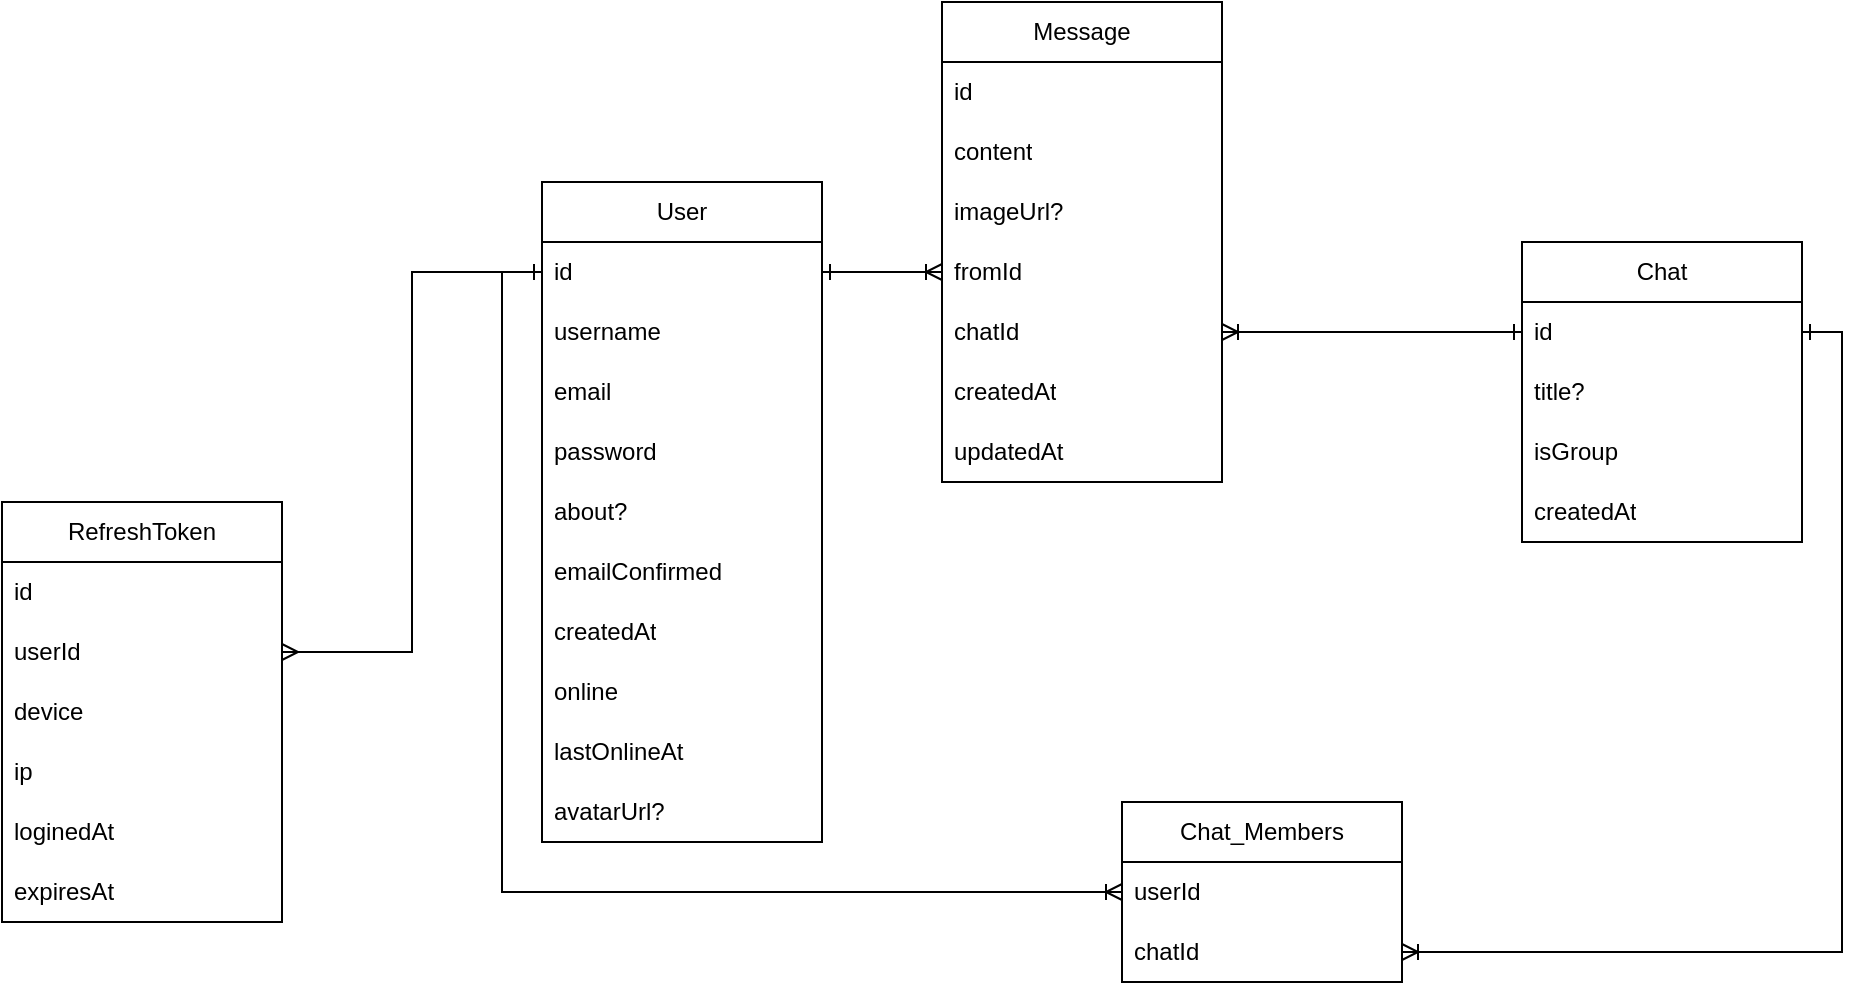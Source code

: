 <mxfile version="24.7.17">
  <diagram name="Page-1" id="xPkQgLgqwgK3NLQ5o07g">
    <mxGraphModel dx="2459" dy="1195" grid="1" gridSize="10" guides="1" tooltips="1" connect="1" arrows="1" fold="1" page="1" pageScale="1" pageWidth="827" pageHeight="1169" math="0" shadow="0">
      <root>
        <mxCell id="0" />
        <mxCell id="1" parent="0" />
        <mxCell id="JemjTFqljZt_PgJgaj7n-1" value="User" style="swimlane;fontStyle=0;childLayout=stackLayout;horizontal=1;startSize=30;horizontalStack=0;resizeParent=1;resizeParentMax=0;resizeLast=0;collapsible=1;marginBottom=0;whiteSpace=wrap;html=1;" parent="1" vertex="1">
          <mxGeometry x="20" y="180" width="140" height="330" as="geometry" />
        </mxCell>
        <mxCell id="JemjTFqljZt_PgJgaj7n-2" value="id" style="text;strokeColor=none;fillColor=none;align=left;verticalAlign=middle;spacingLeft=4;spacingRight=4;overflow=hidden;points=[[0,0.5],[1,0.5]];portConstraint=eastwest;rotatable=0;whiteSpace=wrap;html=1;" parent="JemjTFqljZt_PgJgaj7n-1" vertex="1">
          <mxGeometry y="30" width="140" height="30" as="geometry" />
        </mxCell>
        <mxCell id="JemjTFqljZt_PgJgaj7n-3" value="username" style="text;strokeColor=none;fillColor=none;align=left;verticalAlign=middle;spacingLeft=4;spacingRight=4;overflow=hidden;points=[[0,0.5],[1,0.5]];portConstraint=eastwest;rotatable=0;whiteSpace=wrap;html=1;" parent="JemjTFqljZt_PgJgaj7n-1" vertex="1">
          <mxGeometry y="60" width="140" height="30" as="geometry" />
        </mxCell>
        <mxCell id="JemjTFqljZt_PgJgaj7n-4" value="email" style="text;strokeColor=none;fillColor=none;align=left;verticalAlign=middle;spacingLeft=4;spacingRight=4;overflow=hidden;points=[[0,0.5],[1,0.5]];portConstraint=eastwest;rotatable=0;whiteSpace=wrap;html=1;" parent="JemjTFqljZt_PgJgaj7n-1" vertex="1">
          <mxGeometry y="90" width="140" height="30" as="geometry" />
        </mxCell>
        <mxCell id="JemjTFqljZt_PgJgaj7n-13" value="password" style="text;strokeColor=none;fillColor=none;align=left;verticalAlign=middle;spacingLeft=4;spacingRight=4;overflow=hidden;points=[[0,0.5],[1,0.5]];portConstraint=eastwest;rotatable=0;whiteSpace=wrap;html=1;" parent="JemjTFqljZt_PgJgaj7n-1" vertex="1">
          <mxGeometry y="120" width="140" height="30" as="geometry" />
        </mxCell>
        <mxCell id="JemjTFqljZt_PgJgaj7n-14" value="about?" style="text;strokeColor=none;fillColor=none;align=left;verticalAlign=middle;spacingLeft=4;spacingRight=4;overflow=hidden;points=[[0,0.5],[1,0.5]];portConstraint=eastwest;rotatable=0;whiteSpace=wrap;html=1;" parent="JemjTFqljZt_PgJgaj7n-1" vertex="1">
          <mxGeometry y="150" width="140" height="30" as="geometry" />
        </mxCell>
        <mxCell id="JemjTFqljZt_PgJgaj7n-15" value="emailConfirmed" style="text;strokeColor=none;fillColor=none;align=left;verticalAlign=middle;spacingLeft=4;spacingRight=4;overflow=hidden;points=[[0,0.5],[1,0.5]];portConstraint=eastwest;rotatable=0;whiteSpace=wrap;html=1;" parent="JemjTFqljZt_PgJgaj7n-1" vertex="1">
          <mxGeometry y="180" width="140" height="30" as="geometry" />
        </mxCell>
        <mxCell id="JemjTFqljZt_PgJgaj7n-16" value="createdAt" style="text;strokeColor=none;fillColor=none;align=left;verticalAlign=middle;spacingLeft=4;spacingRight=4;overflow=hidden;points=[[0,0.5],[1,0.5]];portConstraint=eastwest;rotatable=0;whiteSpace=wrap;html=1;" parent="JemjTFqljZt_PgJgaj7n-1" vertex="1">
          <mxGeometry y="210" width="140" height="30" as="geometry" />
        </mxCell>
        <mxCell id="JemjTFqljZt_PgJgaj7n-17" value="online" style="text;strokeColor=none;fillColor=none;align=left;verticalAlign=middle;spacingLeft=4;spacingRight=4;overflow=hidden;points=[[0,0.5],[1,0.5]];portConstraint=eastwest;rotatable=0;whiteSpace=wrap;html=1;" parent="JemjTFqljZt_PgJgaj7n-1" vertex="1">
          <mxGeometry y="240" width="140" height="30" as="geometry" />
        </mxCell>
        <mxCell id="JemjTFqljZt_PgJgaj7n-18" value="lastOnlineAt" style="text;strokeColor=none;fillColor=none;align=left;verticalAlign=middle;spacingLeft=4;spacingRight=4;overflow=hidden;points=[[0,0.5],[1,0.5]];portConstraint=eastwest;rotatable=0;whiteSpace=wrap;html=1;" parent="JemjTFqljZt_PgJgaj7n-1" vertex="1">
          <mxGeometry y="270" width="140" height="30" as="geometry" />
        </mxCell>
        <mxCell id="JemjTFqljZt_PgJgaj7n-32" value="avatarUrl?" style="text;strokeColor=none;fillColor=none;align=left;verticalAlign=middle;spacingLeft=4;spacingRight=4;overflow=hidden;points=[[0,0.5],[1,0.5]];portConstraint=eastwest;rotatable=0;whiteSpace=wrap;html=1;" parent="JemjTFqljZt_PgJgaj7n-1" vertex="1">
          <mxGeometry y="300" width="140" height="30" as="geometry" />
        </mxCell>
        <mxCell id="JemjTFqljZt_PgJgaj7n-5" value="Message" style="swimlane;fontStyle=0;childLayout=stackLayout;horizontal=1;startSize=30;horizontalStack=0;resizeParent=1;resizeParentMax=0;resizeLast=0;collapsible=1;marginBottom=0;whiteSpace=wrap;html=1;" parent="1" vertex="1">
          <mxGeometry x="220" y="90" width="140" height="240" as="geometry" />
        </mxCell>
        <mxCell id="JemjTFqljZt_PgJgaj7n-6" value="id" style="text;strokeColor=none;fillColor=none;align=left;verticalAlign=middle;spacingLeft=4;spacingRight=4;overflow=hidden;points=[[0,0.5],[1,0.5]];portConstraint=eastwest;rotatable=0;whiteSpace=wrap;html=1;" parent="JemjTFqljZt_PgJgaj7n-5" vertex="1">
          <mxGeometry y="30" width="140" height="30" as="geometry" />
        </mxCell>
        <mxCell id="JemjTFqljZt_PgJgaj7n-7" value="content" style="text;strokeColor=none;fillColor=none;align=left;verticalAlign=middle;spacingLeft=4;spacingRight=4;overflow=hidden;points=[[0,0.5],[1,0.5]];portConstraint=eastwest;rotatable=0;whiteSpace=wrap;html=1;" parent="JemjTFqljZt_PgJgaj7n-5" vertex="1">
          <mxGeometry y="60" width="140" height="30" as="geometry" />
        </mxCell>
        <mxCell id="JemjTFqljZt_PgJgaj7n-8" value="imageUrl?" style="text;strokeColor=none;fillColor=none;align=left;verticalAlign=middle;spacingLeft=4;spacingRight=4;overflow=hidden;points=[[0,0.5],[1,0.5]];portConstraint=eastwest;rotatable=0;whiteSpace=wrap;html=1;" parent="JemjTFqljZt_PgJgaj7n-5" vertex="1">
          <mxGeometry y="90" width="140" height="30" as="geometry" />
        </mxCell>
        <mxCell id="JemjTFqljZt_PgJgaj7n-19" value="fromId" style="text;strokeColor=none;fillColor=none;align=left;verticalAlign=middle;spacingLeft=4;spacingRight=4;overflow=hidden;points=[[0,0.5],[1,0.5]];portConstraint=eastwest;rotatable=0;whiteSpace=wrap;html=1;" parent="JemjTFqljZt_PgJgaj7n-5" vertex="1">
          <mxGeometry y="120" width="140" height="30" as="geometry" />
        </mxCell>
        <mxCell id="JemjTFqljZt_PgJgaj7n-20" value="chatId" style="text;strokeColor=none;fillColor=none;align=left;verticalAlign=middle;spacingLeft=4;spacingRight=4;overflow=hidden;points=[[0,0.5],[1,0.5]];portConstraint=eastwest;rotatable=0;whiteSpace=wrap;html=1;" parent="JemjTFqljZt_PgJgaj7n-5" vertex="1">
          <mxGeometry y="150" width="140" height="30" as="geometry" />
        </mxCell>
        <mxCell id="JemjTFqljZt_PgJgaj7n-21" value="createdAt" style="text;strokeColor=none;fillColor=none;align=left;verticalAlign=middle;spacingLeft=4;spacingRight=4;overflow=hidden;points=[[0,0.5],[1,0.5]];portConstraint=eastwest;rotatable=0;whiteSpace=wrap;html=1;" parent="JemjTFqljZt_PgJgaj7n-5" vertex="1">
          <mxGeometry y="180" width="140" height="30" as="geometry" />
        </mxCell>
        <mxCell id="JemjTFqljZt_PgJgaj7n-22" value="updatedAt" style="text;strokeColor=none;fillColor=none;align=left;verticalAlign=middle;spacingLeft=4;spacingRight=4;overflow=hidden;points=[[0,0.5],[1,0.5]];portConstraint=eastwest;rotatable=0;whiteSpace=wrap;html=1;" parent="JemjTFqljZt_PgJgaj7n-5" vertex="1">
          <mxGeometry y="210" width="140" height="30" as="geometry" />
        </mxCell>
        <mxCell id="JemjTFqljZt_PgJgaj7n-9" value="Chat" style="swimlane;fontStyle=0;childLayout=stackLayout;horizontal=1;startSize=30;horizontalStack=0;resizeParent=1;resizeParentMax=0;resizeLast=0;collapsible=1;marginBottom=0;whiteSpace=wrap;html=1;" parent="1" vertex="1">
          <mxGeometry x="510" y="210" width="140" height="150" as="geometry" />
        </mxCell>
        <mxCell id="JemjTFqljZt_PgJgaj7n-10" value="id" style="text;strokeColor=none;fillColor=none;align=left;verticalAlign=middle;spacingLeft=4;spacingRight=4;overflow=hidden;points=[[0,0.5],[1,0.5]];portConstraint=eastwest;rotatable=0;whiteSpace=wrap;html=1;" parent="JemjTFqljZt_PgJgaj7n-9" vertex="1">
          <mxGeometry y="30" width="140" height="30" as="geometry" />
        </mxCell>
        <mxCell id="JemjTFqljZt_PgJgaj7n-11" value="title?" style="text;strokeColor=none;fillColor=none;align=left;verticalAlign=middle;spacingLeft=4;spacingRight=4;overflow=hidden;points=[[0,0.5],[1,0.5]];portConstraint=eastwest;rotatable=0;whiteSpace=wrap;html=1;" parent="JemjTFqljZt_PgJgaj7n-9" vertex="1">
          <mxGeometry y="60" width="140" height="30" as="geometry" />
        </mxCell>
        <mxCell id="RiAypzsSM0JFUCixDMRm-1" value="isGroup" style="text;strokeColor=none;fillColor=none;align=left;verticalAlign=middle;spacingLeft=4;spacingRight=4;overflow=hidden;points=[[0,0.5],[1,0.5]];portConstraint=eastwest;rotatable=0;whiteSpace=wrap;html=1;" parent="JemjTFqljZt_PgJgaj7n-9" vertex="1">
          <mxGeometry y="90" width="140" height="30" as="geometry" />
        </mxCell>
        <mxCell id="JemjTFqljZt_PgJgaj7n-31" value="createdAt" style="text;strokeColor=none;fillColor=none;align=left;verticalAlign=middle;spacingLeft=4;spacingRight=4;overflow=hidden;points=[[0,0.5],[1,0.5]];portConstraint=eastwest;rotatable=0;whiteSpace=wrap;html=1;" parent="JemjTFqljZt_PgJgaj7n-9" vertex="1">
          <mxGeometry y="120" width="140" height="30" as="geometry" />
        </mxCell>
        <mxCell id="JemjTFqljZt_PgJgaj7n-23" value="Chat_Members" style="swimlane;fontStyle=0;childLayout=stackLayout;horizontal=1;startSize=30;horizontalStack=0;resizeParent=1;resizeParentMax=0;resizeLast=0;collapsible=1;marginBottom=0;whiteSpace=wrap;html=1;" parent="1" vertex="1">
          <mxGeometry x="310" y="490" width="140" height="90" as="geometry" />
        </mxCell>
        <mxCell id="JemjTFqljZt_PgJgaj7n-24" value="userId" style="text;strokeColor=none;fillColor=none;align=left;verticalAlign=middle;spacingLeft=4;spacingRight=4;overflow=hidden;points=[[0,0.5],[1,0.5]];portConstraint=eastwest;rotatable=0;whiteSpace=wrap;html=1;" parent="JemjTFqljZt_PgJgaj7n-23" vertex="1">
          <mxGeometry y="30" width="140" height="30" as="geometry" />
        </mxCell>
        <mxCell id="JemjTFqljZt_PgJgaj7n-25" value="chatId" style="text;strokeColor=none;fillColor=none;align=left;verticalAlign=middle;spacingLeft=4;spacingRight=4;overflow=hidden;points=[[0,0.5],[1,0.5]];portConstraint=eastwest;rotatable=0;whiteSpace=wrap;html=1;" parent="JemjTFqljZt_PgJgaj7n-23" vertex="1">
          <mxGeometry y="60" width="140" height="30" as="geometry" />
        </mxCell>
        <mxCell id="JemjTFqljZt_PgJgaj7n-27" style="edgeStyle=orthogonalEdgeStyle;rounded=0;orthogonalLoop=1;jettySize=auto;html=1;exitX=0;exitY=0.5;exitDx=0;exitDy=0;entryX=1;entryY=0.5;entryDx=0;entryDy=0;startArrow=ERoneToMany;startFill=0;endArrow=ERone;endFill=0;" parent="1" source="JemjTFqljZt_PgJgaj7n-19" target="JemjTFqljZt_PgJgaj7n-2" edge="1">
          <mxGeometry relative="1" as="geometry" />
        </mxCell>
        <mxCell id="JemjTFqljZt_PgJgaj7n-28" style="edgeStyle=orthogonalEdgeStyle;rounded=0;orthogonalLoop=1;jettySize=auto;html=1;exitX=1;exitY=0.5;exitDx=0;exitDy=0;entryX=0;entryY=0.5;entryDx=0;entryDy=0;endArrow=ERone;endFill=0;startArrow=ERoneToMany;startFill=0;" parent="1" source="JemjTFqljZt_PgJgaj7n-20" target="JemjTFqljZt_PgJgaj7n-10" edge="1">
          <mxGeometry relative="1" as="geometry" />
        </mxCell>
        <mxCell id="JemjTFqljZt_PgJgaj7n-29" style="edgeStyle=orthogonalEdgeStyle;rounded=0;orthogonalLoop=1;jettySize=auto;html=1;exitX=1;exitY=0.5;exitDx=0;exitDy=0;entryX=1;entryY=0.5;entryDx=0;entryDy=0;endArrow=ERoneToMany;endFill=0;startArrow=ERone;startFill=0;" parent="1" source="JemjTFqljZt_PgJgaj7n-10" target="JemjTFqljZt_PgJgaj7n-25" edge="1">
          <mxGeometry relative="1" as="geometry" />
        </mxCell>
        <mxCell id="JemjTFqljZt_PgJgaj7n-30" style="edgeStyle=orthogonalEdgeStyle;rounded=0;orthogonalLoop=1;jettySize=auto;html=1;exitX=0;exitY=0.5;exitDx=0;exitDy=0;entryX=0;entryY=0.5;entryDx=0;entryDy=0;endArrow=ERone;endFill=0;startArrow=ERoneToMany;startFill=0;" parent="1" source="JemjTFqljZt_PgJgaj7n-24" target="JemjTFqljZt_PgJgaj7n-2" edge="1">
          <mxGeometry relative="1" as="geometry" />
        </mxCell>
        <mxCell id="9uJBZMIifAoVzRq25mbT-1" value="RefreshToken" style="swimlane;fontStyle=0;childLayout=stackLayout;horizontal=1;startSize=30;horizontalStack=0;resizeParent=1;resizeParentMax=0;resizeLast=0;collapsible=1;marginBottom=0;whiteSpace=wrap;html=1;" parent="1" vertex="1">
          <mxGeometry x="-250" y="340" width="140" height="210" as="geometry" />
        </mxCell>
        <mxCell id="9uJBZMIifAoVzRq25mbT-2" value="id" style="text;strokeColor=none;fillColor=none;align=left;verticalAlign=middle;spacingLeft=4;spacingRight=4;overflow=hidden;points=[[0,0.5],[1,0.5]];portConstraint=eastwest;rotatable=0;whiteSpace=wrap;html=1;" parent="9uJBZMIifAoVzRq25mbT-1" vertex="1">
          <mxGeometry y="30" width="140" height="30" as="geometry" />
        </mxCell>
        <mxCell id="9uJBZMIifAoVzRq25mbT-3" value="userId" style="text;strokeColor=none;fillColor=none;align=left;verticalAlign=middle;spacingLeft=4;spacingRight=4;overflow=hidden;points=[[0,0.5],[1,0.5]];portConstraint=eastwest;rotatable=0;whiteSpace=wrap;html=1;" parent="9uJBZMIifAoVzRq25mbT-1" vertex="1">
          <mxGeometry y="60" width="140" height="30" as="geometry" />
        </mxCell>
        <mxCell id="9uJBZMIifAoVzRq25mbT-4" value="device" style="text;strokeColor=none;fillColor=none;align=left;verticalAlign=middle;spacingLeft=4;spacingRight=4;overflow=hidden;points=[[0,0.5],[1,0.5]];portConstraint=eastwest;rotatable=0;whiteSpace=wrap;html=1;" parent="9uJBZMIifAoVzRq25mbT-1" vertex="1">
          <mxGeometry y="90" width="140" height="30" as="geometry" />
        </mxCell>
        <mxCell id="9uJBZMIifAoVzRq25mbT-6" value="ip" style="text;strokeColor=none;fillColor=none;align=left;verticalAlign=middle;spacingLeft=4;spacingRight=4;overflow=hidden;points=[[0,0.5],[1,0.5]];portConstraint=eastwest;rotatable=0;whiteSpace=wrap;html=1;" parent="9uJBZMIifAoVzRq25mbT-1" vertex="1">
          <mxGeometry y="120" width="140" height="30" as="geometry" />
        </mxCell>
        <mxCell id="9uJBZMIifAoVzRq25mbT-8" value="loginedAt" style="text;strokeColor=none;fillColor=none;align=left;verticalAlign=middle;spacingLeft=4;spacingRight=4;overflow=hidden;points=[[0,0.5],[1,0.5]];portConstraint=eastwest;rotatable=0;whiteSpace=wrap;html=1;" parent="9uJBZMIifAoVzRq25mbT-1" vertex="1">
          <mxGeometry y="150" width="140" height="30" as="geometry" />
        </mxCell>
        <mxCell id="9uJBZMIifAoVzRq25mbT-9" value="expiresAt" style="text;strokeColor=none;fillColor=none;align=left;verticalAlign=middle;spacingLeft=4;spacingRight=4;overflow=hidden;points=[[0,0.5],[1,0.5]];portConstraint=eastwest;rotatable=0;whiteSpace=wrap;html=1;" parent="9uJBZMIifAoVzRq25mbT-1" vertex="1">
          <mxGeometry y="180" width="140" height="30" as="geometry" />
        </mxCell>
        <mxCell id="9uJBZMIifAoVzRq25mbT-5" style="edgeStyle=orthogonalEdgeStyle;rounded=0;orthogonalLoop=1;jettySize=auto;html=1;exitX=1;exitY=0.5;exitDx=0;exitDy=0;entryX=0;entryY=0.5;entryDx=0;entryDy=0;endArrow=ERone;endFill=0;startArrow=ERmany;startFill=0;" parent="1" source="9uJBZMIifAoVzRq25mbT-3" target="JemjTFqljZt_PgJgaj7n-2" edge="1">
          <mxGeometry relative="1" as="geometry" />
        </mxCell>
      </root>
    </mxGraphModel>
  </diagram>
</mxfile>
